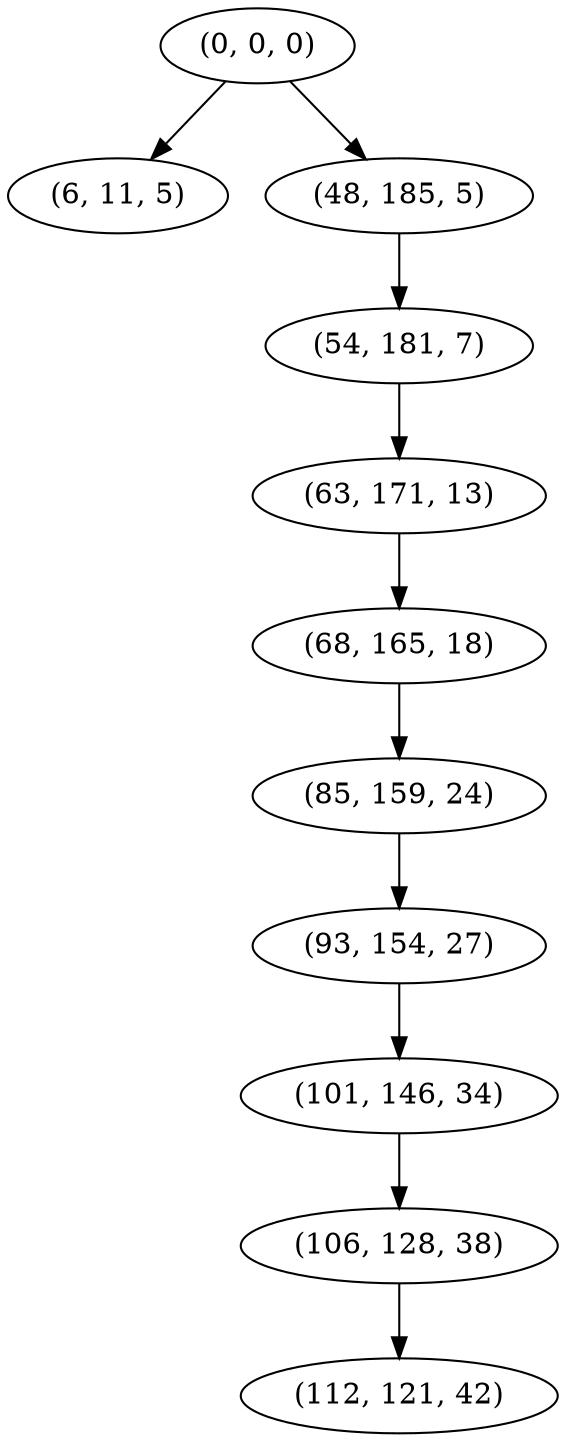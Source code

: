 digraph tree {
    "(0, 0, 0)";
    "(6, 11, 5)";
    "(48, 185, 5)";
    "(54, 181, 7)";
    "(63, 171, 13)";
    "(68, 165, 18)";
    "(85, 159, 24)";
    "(93, 154, 27)";
    "(101, 146, 34)";
    "(106, 128, 38)";
    "(112, 121, 42)";
    "(0, 0, 0)" -> "(6, 11, 5)";
    "(0, 0, 0)" -> "(48, 185, 5)";
    "(48, 185, 5)" -> "(54, 181, 7)";
    "(54, 181, 7)" -> "(63, 171, 13)";
    "(63, 171, 13)" -> "(68, 165, 18)";
    "(68, 165, 18)" -> "(85, 159, 24)";
    "(85, 159, 24)" -> "(93, 154, 27)";
    "(93, 154, 27)" -> "(101, 146, 34)";
    "(101, 146, 34)" -> "(106, 128, 38)";
    "(106, 128, 38)" -> "(112, 121, 42)";
}
